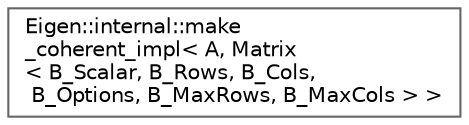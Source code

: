 digraph "类继承关系图"
{
 // LATEX_PDF_SIZE
  bgcolor="transparent";
  edge [fontname=Helvetica,fontsize=10,labelfontname=Helvetica,labelfontsize=10];
  node [fontname=Helvetica,fontsize=10,shape=box,height=0.2,width=0.4];
  rankdir="LR";
  Node0 [id="Node000000",label="Eigen::internal::make\l_coherent_impl\< A, Matrix\l\< B_Scalar, B_Rows, B_Cols,\l B_Options, B_MaxRows, B_MaxCols \> \>",height=0.2,width=0.4,color="grey40", fillcolor="white", style="filled",URL="$struct_eigen_1_1internal_1_1make__coherent__impl_3_01_a_00_01_matrix_3_01_b___scalar_00_01_b___r2332686f3180c2f2d848d1b5e8319450.html",tooltip=" "];
}

